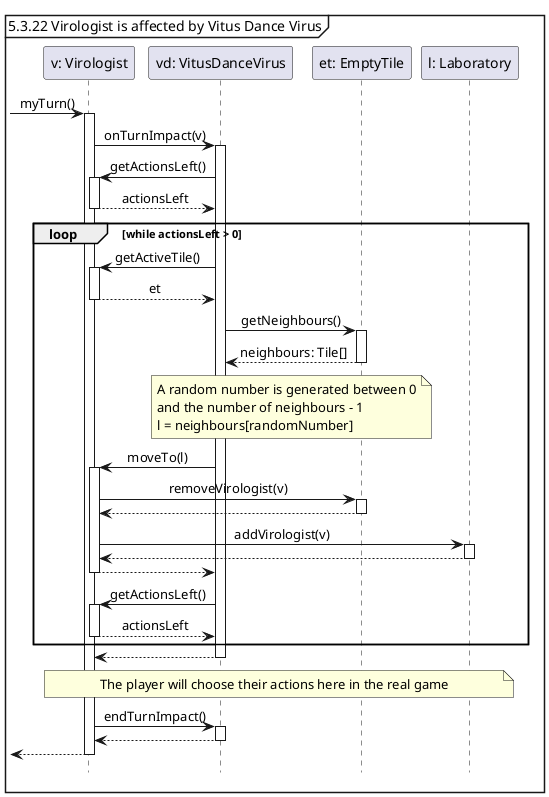 @startuml
'https://plantuml.com/sequence-diagram
hide footbox
skinparam sequenceMessageAlign center

mainframe 5.3.22 Virologist is affected by Vitus Dance Virus

participant "v: Virologist" as v
participant "vd: VitusDanceVirus" as vd
participant "et: EmptyTile" as et
participant "l: Laboratory" as l

-> v ++: myTurn()
    v -> vd ++: onTurnImpact(v)
        vd -> v ++: getActionsLeft()
        return actionsLeft
        loop while actionsLeft > 0
            vd -> v ++: getActiveTile()
            return et
            vd -> et ++: getNeighbours()
            return neighbours: Tile[]
            note over vd, et
             A random number is generated between 0
             and the number of neighbours - 1
             l = neighbours[randomNumber]
            end note
            vd -> v ++: moveTo(l)
                v -> et ++ : removeVirologist(v)
                return
                v -> l ++ : addVirologist(v)
                return
            return
            vd -> v ++: getActionsLeft()
            return actionsLeft
        end
    return
    note across : The player will choose their actions here in the real game

    v -> vd ++ : endTurnImpact()
    return
return
@enduml